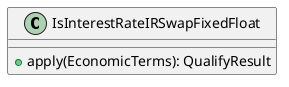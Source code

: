 @startuml

    class IsInterestRateIRSwapFixedFloat [[IsInterestRateIRSwapFixedFloat.html]] {
        +apply(EconomicTerms): QualifyResult
    }

@enduml
